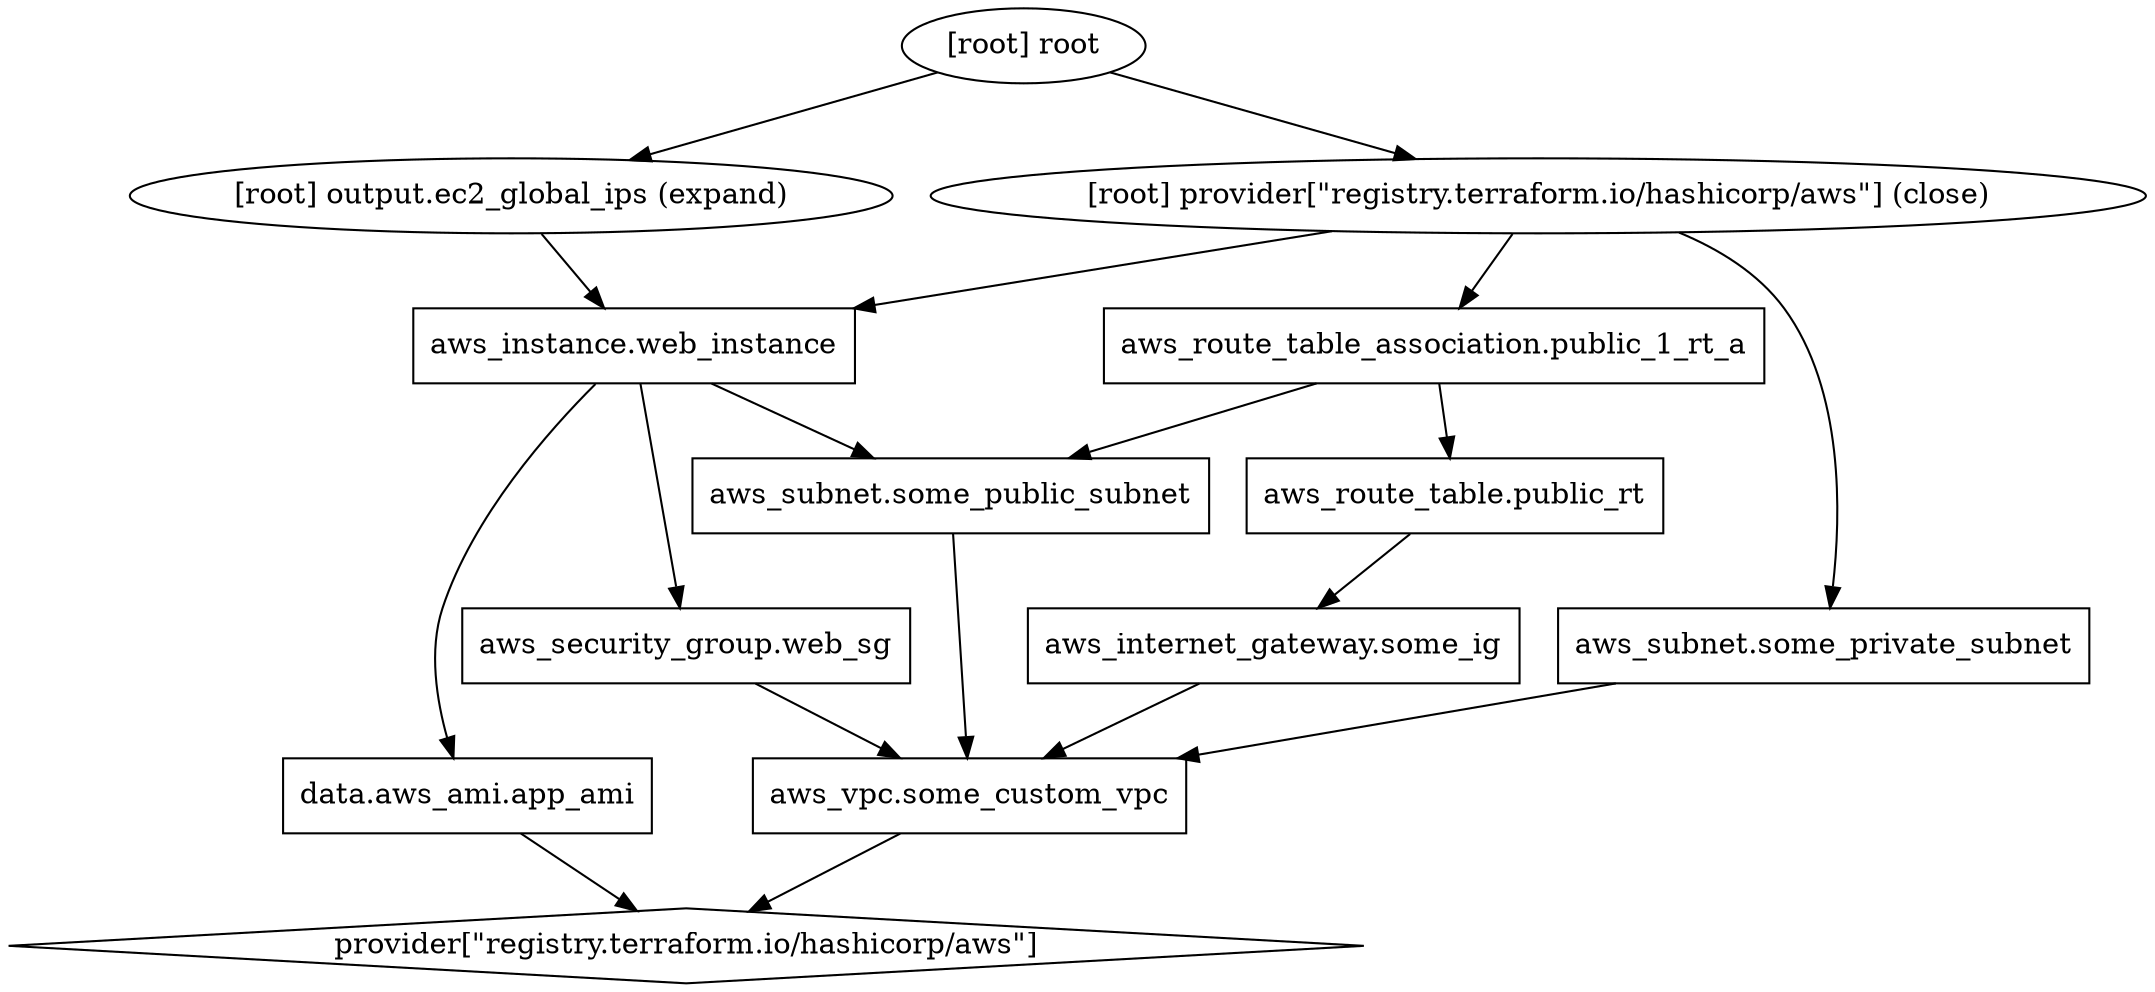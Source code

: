 digraph {
	compound = "true"
	newrank = "true"
	subgraph "root" {
		"[root] aws_instance.web_instance (expand)" [label = "aws_instance.web_instance", shape = "box"]
		"[root] aws_internet_gateway.some_ig (expand)" [label = "aws_internet_gateway.some_ig", shape = "box"]
		"[root] aws_route_table.public_rt (expand)" [label = "aws_route_table.public_rt", shape = "box"]
		"[root] aws_route_table_association.public_1_rt_a (expand)" [label = "aws_route_table_association.public_1_rt_a", shape = "box"]
		"[root] aws_security_group.web_sg (expand)" [label = "aws_security_group.web_sg", shape = "box"]
		"[root] aws_subnet.some_private_subnet (expand)" [label = "aws_subnet.some_private_subnet", shape = "box"]
		"[root] aws_subnet.some_public_subnet (expand)" [label = "aws_subnet.some_public_subnet", shape = "box"]
		"[root] aws_vpc.some_custom_vpc (expand)" [label = "aws_vpc.some_custom_vpc", shape = "box"]
		"[root] data.aws_ami.app_ami (expand)" [label = "data.aws_ami.app_ami", shape = "box"]
		"[root] provider[\"registry.terraform.io/hashicorp/aws\"]" [label = "provider[\"registry.terraform.io/hashicorp/aws\"]", shape = "diamond"]
		"[root] aws_instance.web_instance (expand)" -> "[root] aws_security_group.web_sg (expand)"
		"[root] aws_instance.web_instance (expand)" -> "[root] aws_subnet.some_public_subnet (expand)"
		"[root] aws_instance.web_instance (expand)" -> "[root] data.aws_ami.app_ami (expand)"
		"[root] aws_internet_gateway.some_ig (expand)" -> "[root] aws_vpc.some_custom_vpc (expand)"
		"[root] aws_route_table.public_rt (expand)" -> "[root] aws_internet_gateway.some_ig (expand)"
		"[root] aws_route_table_association.public_1_rt_a (expand)" -> "[root] aws_route_table.public_rt (expand)"
		"[root] aws_route_table_association.public_1_rt_a (expand)" -> "[root] aws_subnet.some_public_subnet (expand)"
		"[root] aws_security_group.web_sg (expand)" -> "[root] aws_vpc.some_custom_vpc (expand)"
		"[root] aws_subnet.some_private_subnet (expand)" -> "[root] aws_vpc.some_custom_vpc (expand)"
		"[root] aws_subnet.some_public_subnet (expand)" -> "[root] aws_vpc.some_custom_vpc (expand)"
		"[root] aws_vpc.some_custom_vpc (expand)" -> "[root] provider[\"registry.terraform.io/hashicorp/aws\"]"
		"[root] data.aws_ami.app_ami (expand)" -> "[root] provider[\"registry.terraform.io/hashicorp/aws\"]"
		"[root] output.ec2_global_ips (expand)" -> "[root] aws_instance.web_instance (expand)"
		"[root] provider[\"registry.terraform.io/hashicorp/aws\"] (close)" -> "[root] aws_instance.web_instance (expand)"
		"[root] provider[\"registry.terraform.io/hashicorp/aws\"] (close)" -> "[root] aws_route_table_association.public_1_rt_a (expand)"
		"[root] provider[\"registry.terraform.io/hashicorp/aws\"] (close)" -> "[root] aws_subnet.some_private_subnet (expand)"
		"[root] root" -> "[root] output.ec2_global_ips (expand)"
		"[root] root" -> "[root] provider[\"registry.terraform.io/hashicorp/aws\"] (close)"
	}
}

